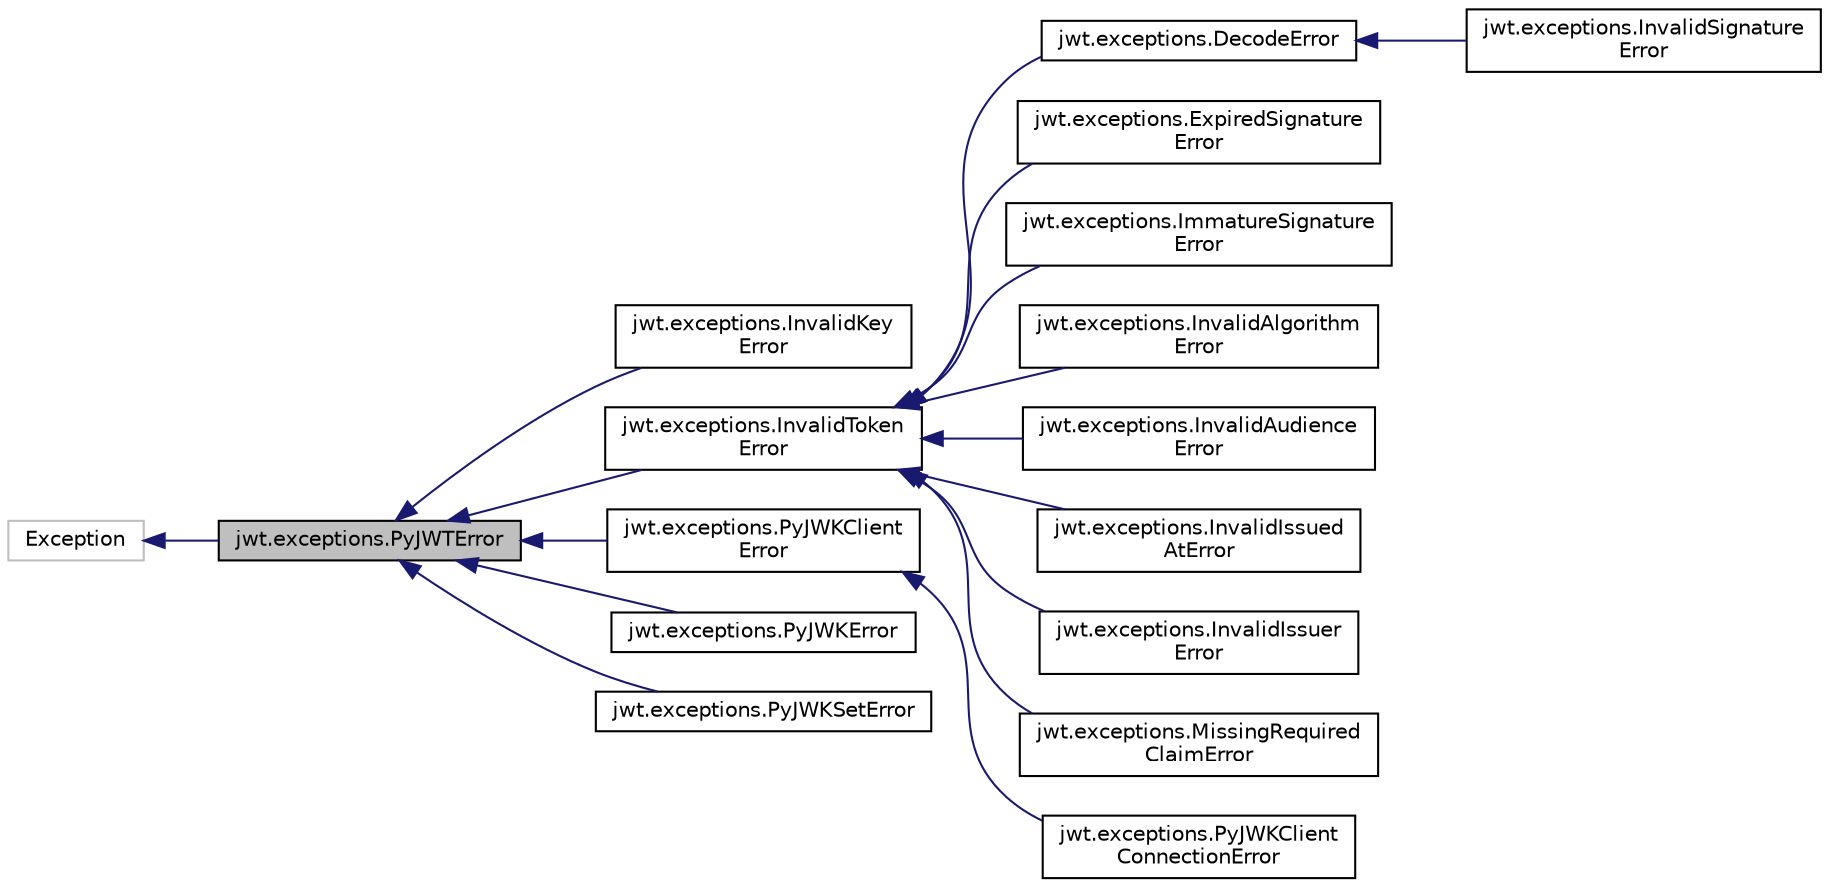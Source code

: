 digraph "jwt.exceptions.PyJWTError"
{
 // LATEX_PDF_SIZE
  edge [fontname="Helvetica",fontsize="10",labelfontname="Helvetica",labelfontsize="10"];
  node [fontname="Helvetica",fontsize="10",shape=record];
  rankdir="LR";
  Node1 [label="jwt.exceptions.PyJWTError",height=0.2,width=0.4,color="black", fillcolor="grey75", style="filled", fontcolor="black",tooltip=" "];
  Node2 -> Node1 [dir="back",color="midnightblue",fontsize="10",style="solid",fontname="Helvetica"];
  Node2 [label="Exception",height=0.2,width=0.4,color="grey75", fillcolor="white", style="filled",tooltip=" "];
  Node1 -> Node3 [dir="back",color="midnightblue",fontsize="10",style="solid",fontname="Helvetica"];
  Node3 [label="jwt.exceptions.InvalidKey\lError",height=0.2,width=0.4,color="black", fillcolor="white", style="filled",URL="$classjwt_1_1exceptions_1_1InvalidKeyError.html",tooltip=" "];
  Node1 -> Node4 [dir="back",color="midnightblue",fontsize="10",style="solid",fontname="Helvetica"];
  Node4 [label="jwt.exceptions.InvalidToken\lError",height=0.2,width=0.4,color="black", fillcolor="white", style="filled",URL="$classjwt_1_1exceptions_1_1InvalidTokenError.html",tooltip=" "];
  Node4 -> Node5 [dir="back",color="midnightblue",fontsize="10",style="solid",fontname="Helvetica"];
  Node5 [label="jwt.exceptions.DecodeError",height=0.2,width=0.4,color="black", fillcolor="white", style="filled",URL="$classjwt_1_1exceptions_1_1DecodeError.html",tooltip=" "];
  Node5 -> Node6 [dir="back",color="midnightblue",fontsize="10",style="solid",fontname="Helvetica"];
  Node6 [label="jwt.exceptions.InvalidSignature\lError",height=0.2,width=0.4,color="black", fillcolor="white", style="filled",URL="$classjwt_1_1exceptions_1_1InvalidSignatureError.html",tooltip=" "];
  Node4 -> Node7 [dir="back",color="midnightblue",fontsize="10",style="solid",fontname="Helvetica"];
  Node7 [label="jwt.exceptions.ExpiredSignature\lError",height=0.2,width=0.4,color="black", fillcolor="white", style="filled",URL="$classjwt_1_1exceptions_1_1ExpiredSignatureError.html",tooltip=" "];
  Node4 -> Node8 [dir="back",color="midnightblue",fontsize="10",style="solid",fontname="Helvetica"];
  Node8 [label="jwt.exceptions.ImmatureSignature\lError",height=0.2,width=0.4,color="black", fillcolor="white", style="filled",URL="$classjwt_1_1exceptions_1_1ImmatureSignatureError.html",tooltip=" "];
  Node4 -> Node9 [dir="back",color="midnightblue",fontsize="10",style="solid",fontname="Helvetica"];
  Node9 [label="jwt.exceptions.InvalidAlgorithm\lError",height=0.2,width=0.4,color="black", fillcolor="white", style="filled",URL="$classjwt_1_1exceptions_1_1InvalidAlgorithmError.html",tooltip=" "];
  Node4 -> Node10 [dir="back",color="midnightblue",fontsize="10",style="solid",fontname="Helvetica"];
  Node10 [label="jwt.exceptions.InvalidAudience\lError",height=0.2,width=0.4,color="black", fillcolor="white", style="filled",URL="$classjwt_1_1exceptions_1_1InvalidAudienceError.html",tooltip=" "];
  Node4 -> Node11 [dir="back",color="midnightblue",fontsize="10",style="solid",fontname="Helvetica"];
  Node11 [label="jwt.exceptions.InvalidIssued\lAtError",height=0.2,width=0.4,color="black", fillcolor="white", style="filled",URL="$classjwt_1_1exceptions_1_1InvalidIssuedAtError.html",tooltip=" "];
  Node4 -> Node12 [dir="back",color="midnightblue",fontsize="10",style="solid",fontname="Helvetica"];
  Node12 [label="jwt.exceptions.InvalidIssuer\lError",height=0.2,width=0.4,color="black", fillcolor="white", style="filled",URL="$classjwt_1_1exceptions_1_1InvalidIssuerError.html",tooltip=" "];
  Node4 -> Node13 [dir="back",color="midnightblue",fontsize="10",style="solid",fontname="Helvetica"];
  Node13 [label="jwt.exceptions.MissingRequired\lClaimError",height=0.2,width=0.4,color="black", fillcolor="white", style="filled",URL="$classjwt_1_1exceptions_1_1MissingRequiredClaimError.html",tooltip=" "];
  Node1 -> Node14 [dir="back",color="midnightblue",fontsize="10",style="solid",fontname="Helvetica"];
  Node14 [label="jwt.exceptions.PyJWKClient\lError",height=0.2,width=0.4,color="black", fillcolor="white", style="filled",URL="$classjwt_1_1exceptions_1_1PyJWKClientError.html",tooltip=" "];
  Node14 -> Node15 [dir="back",color="midnightblue",fontsize="10",style="solid",fontname="Helvetica"];
  Node15 [label="jwt.exceptions.PyJWKClient\lConnectionError",height=0.2,width=0.4,color="black", fillcolor="white", style="filled",URL="$classjwt_1_1exceptions_1_1PyJWKClientConnectionError.html",tooltip=" "];
  Node1 -> Node16 [dir="back",color="midnightblue",fontsize="10",style="solid",fontname="Helvetica"];
  Node16 [label="jwt.exceptions.PyJWKError",height=0.2,width=0.4,color="black", fillcolor="white", style="filled",URL="$classjwt_1_1exceptions_1_1PyJWKError.html",tooltip=" "];
  Node1 -> Node17 [dir="back",color="midnightblue",fontsize="10",style="solid",fontname="Helvetica"];
  Node17 [label="jwt.exceptions.PyJWKSetError",height=0.2,width=0.4,color="black", fillcolor="white", style="filled",URL="$classjwt_1_1exceptions_1_1PyJWKSetError.html",tooltip=" "];
}
